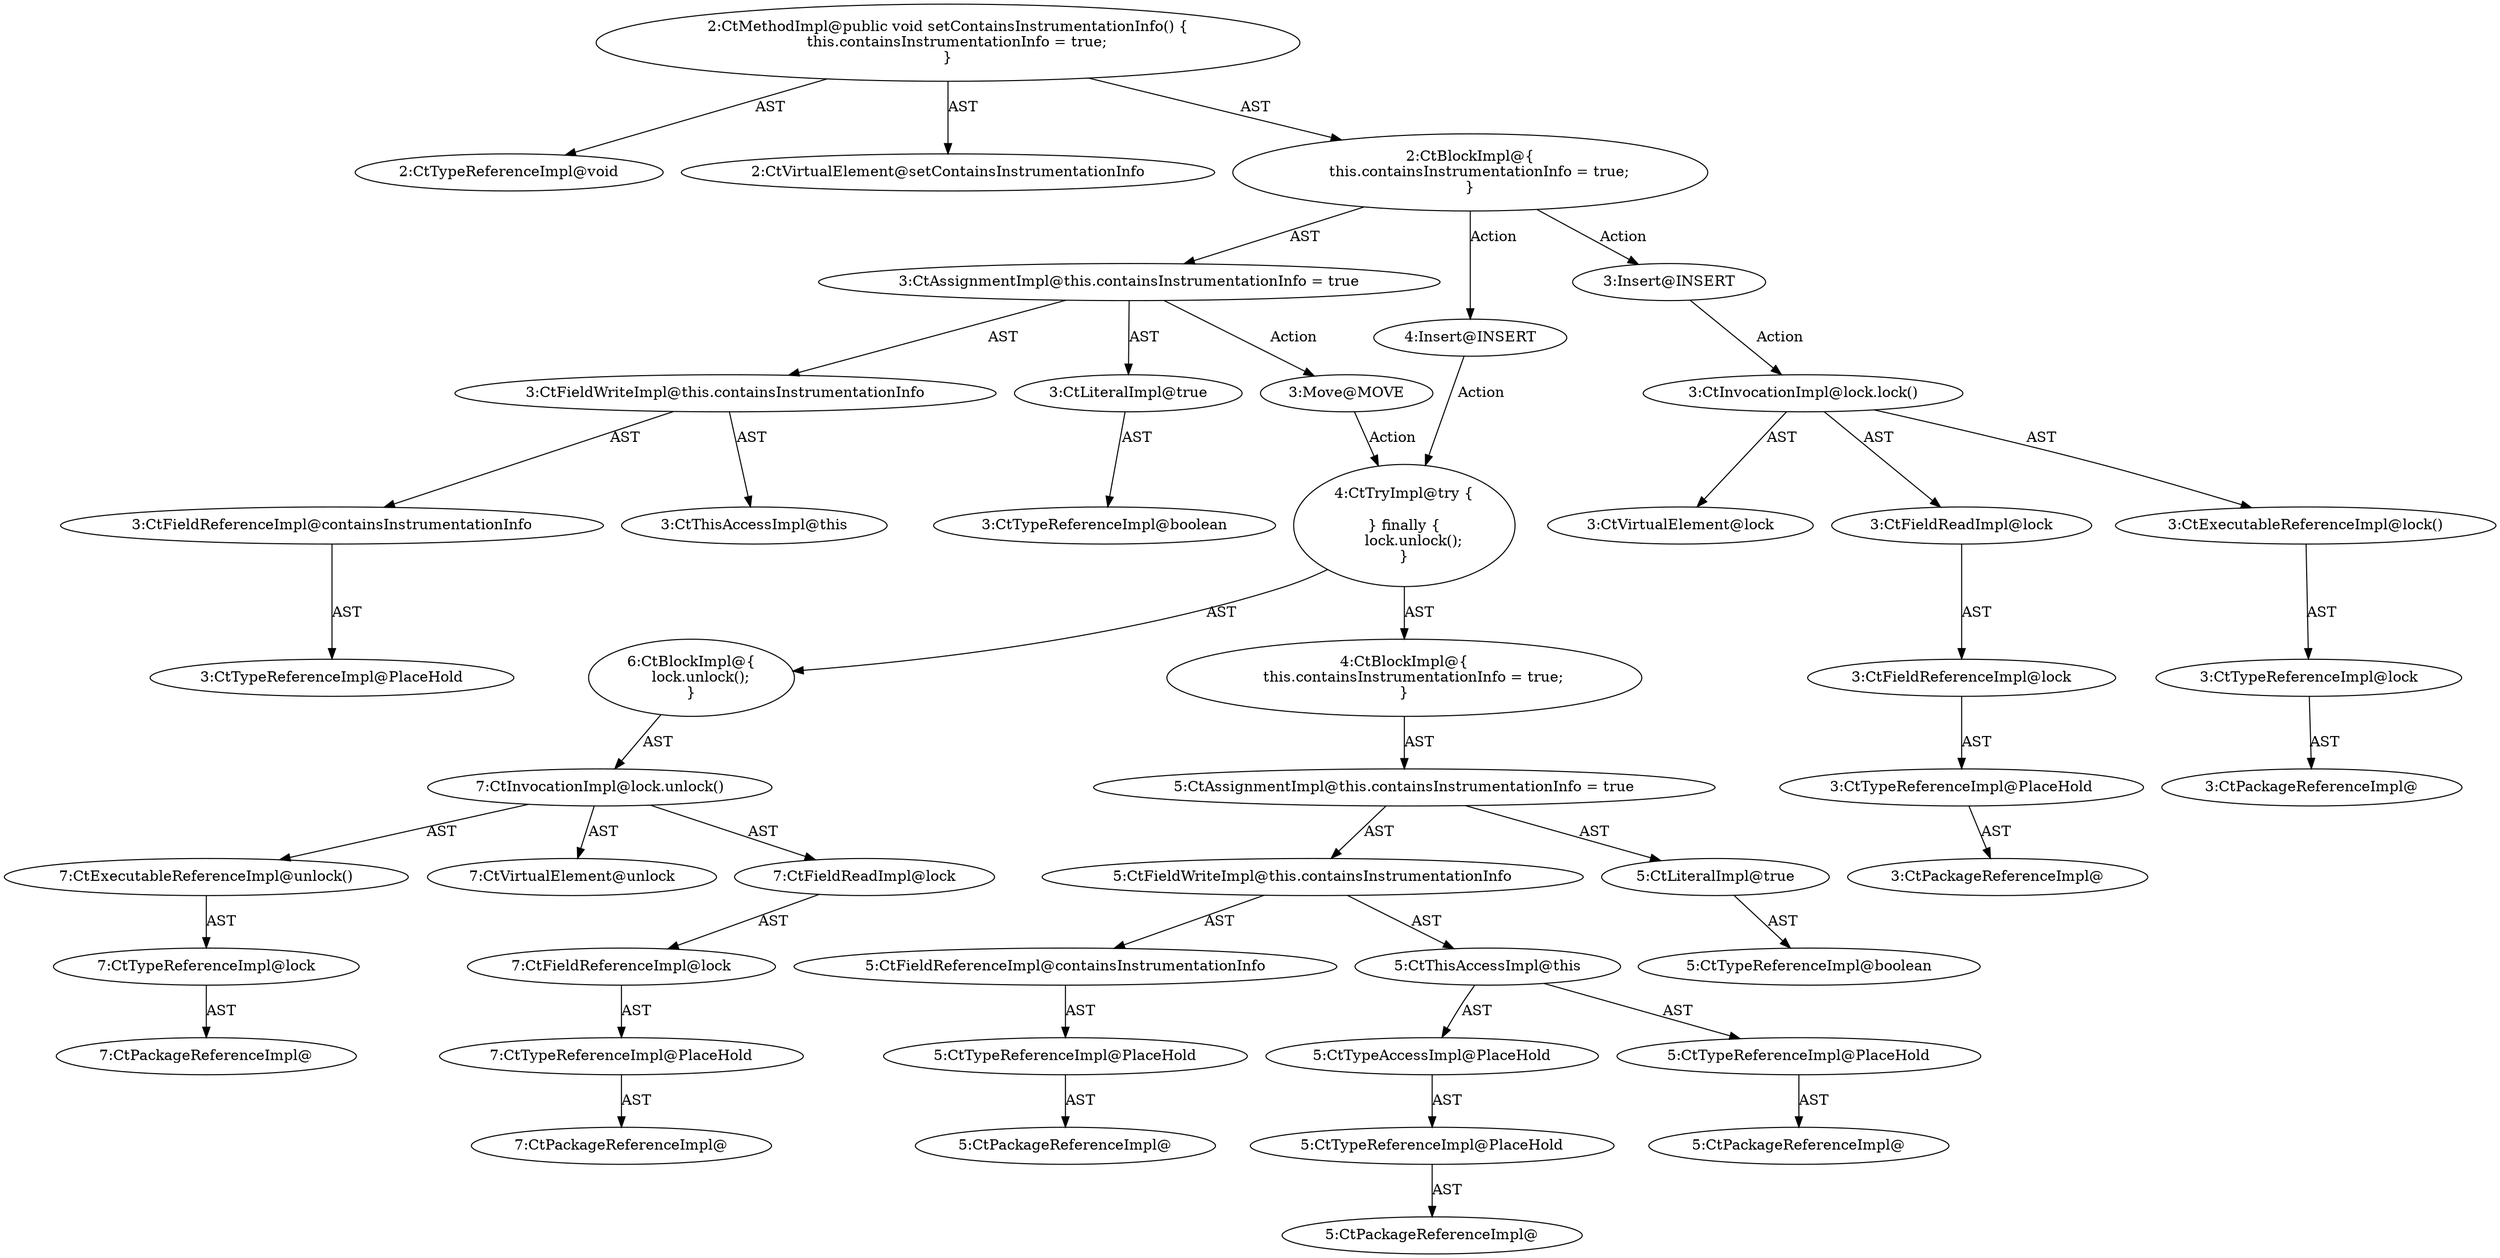 digraph "setContainsInstrumentationInfo#?" {
0 [label="2:CtTypeReferenceImpl@void" shape=ellipse]
1 [label="2:CtVirtualElement@setContainsInstrumentationInfo" shape=ellipse]
2 [label="3:CtFieldReferenceImpl@containsInstrumentationInfo" shape=ellipse]
3 [label="3:CtTypeReferenceImpl@PlaceHold" shape=ellipse]
4 [label="3:CtFieldWriteImpl@this.containsInstrumentationInfo" shape=ellipse]
5 [label="3:CtThisAccessImpl@this" shape=ellipse]
6 [label="3:CtLiteralImpl@true" shape=ellipse]
7 [label="3:CtTypeReferenceImpl@boolean" shape=ellipse]
8 [label="3:CtAssignmentImpl@this.containsInstrumentationInfo = true" shape=ellipse]
9 [label="2:CtBlockImpl@\{
    this.containsInstrumentationInfo = true;
\}" shape=ellipse]
10 [label="2:CtMethodImpl@public void setContainsInstrumentationInfo() \{
    this.containsInstrumentationInfo = true;
\}" shape=ellipse]
11 [label="3:Insert@INSERT" shape=ellipse]
12 [label="3:CtPackageReferenceImpl@" shape=ellipse]
13 [label="3:CtTypeReferenceImpl@PlaceHold" shape=ellipse]
14 [label="3:CtFieldReferenceImpl@lock" shape=ellipse]
15 [label="3:CtFieldReadImpl@lock" shape=ellipse]
16 [label="3:CtPackageReferenceImpl@" shape=ellipse]
17 [label="3:CtTypeReferenceImpl@lock" shape=ellipse]
18 [label="3:CtExecutableReferenceImpl@lock()" shape=ellipse]
19 [label="3:CtInvocationImpl@lock.lock()" shape=ellipse]
20 [label="3:CtVirtualElement@lock" shape=ellipse]
21 [label="4:Insert@INSERT" shape=ellipse]
22 [label="5:CtPackageReferenceImpl@" shape=ellipse]
23 [label="5:CtTypeReferenceImpl@PlaceHold" shape=ellipse]
24 [label="5:CtPackageReferenceImpl@" shape=ellipse]
25 [label="5:CtTypeReferenceImpl@PlaceHold" shape=ellipse]
26 [label="5:CtTypeAccessImpl@PlaceHold" shape=ellipse]
27 [label="5:CtThisAccessImpl@this" shape=ellipse]
28 [label="5:CtPackageReferenceImpl@" shape=ellipse]
29 [label="5:CtTypeReferenceImpl@PlaceHold" shape=ellipse]
30 [label="5:CtFieldReferenceImpl@containsInstrumentationInfo" shape=ellipse]
31 [label="5:CtFieldWriteImpl@this.containsInstrumentationInfo" shape=ellipse]
32 [label="5:CtTypeReferenceImpl@boolean" shape=ellipse]
33 [label="5:CtLiteralImpl@true" shape=ellipse]
34 [label="5:CtAssignmentImpl@this.containsInstrumentationInfo = true" shape=ellipse]
35 [label="4:CtBlockImpl@\{
    this.containsInstrumentationInfo = true;
\}" shape=ellipse]
36 [label="7:CtPackageReferenceImpl@" shape=ellipse]
37 [label="7:CtTypeReferenceImpl@PlaceHold" shape=ellipse]
38 [label="7:CtFieldReferenceImpl@lock" shape=ellipse]
39 [label="7:CtFieldReadImpl@lock" shape=ellipse]
40 [label="7:CtPackageReferenceImpl@" shape=ellipse]
41 [label="7:CtTypeReferenceImpl@lock" shape=ellipse]
42 [label="7:CtExecutableReferenceImpl@unlock()" shape=ellipse]
43 [label="7:CtInvocationImpl@lock.unlock()" shape=ellipse]
44 [label="7:CtVirtualElement@unlock" shape=ellipse]
45 [label="6:CtBlockImpl@\{
    lock.unlock();
\}" shape=ellipse]
46 [label="4:CtTryImpl@try \{

\} finally \{
    lock.unlock();
\}" shape=ellipse]
47 [label="3:Move@MOVE" shape=ellipse]
2 -> 3 [label="AST"];
4 -> 5 [label="AST"];
4 -> 2 [label="AST"];
6 -> 7 [label="AST"];
8 -> 4 [label="AST"];
8 -> 6 [label="AST"];
8 -> 47 [label="Action"];
9 -> 8 [label="AST"];
9 -> 11 [label="Action"];
9 -> 21 [label="Action"];
10 -> 1 [label="AST"];
10 -> 0 [label="AST"];
10 -> 9 [label="AST"];
11 -> 19 [label="Action"];
13 -> 12 [label="AST"];
14 -> 13 [label="AST"];
15 -> 14 [label="AST"];
17 -> 16 [label="AST"];
18 -> 17 [label="AST"];
19 -> 20 [label="AST"];
19 -> 15 [label="AST"];
19 -> 18 [label="AST"];
21 -> 46 [label="Action"];
23 -> 22 [label="AST"];
25 -> 24 [label="AST"];
26 -> 25 [label="AST"];
27 -> 23 [label="AST"];
27 -> 26 [label="AST"];
29 -> 28 [label="AST"];
30 -> 29 [label="AST"];
31 -> 27 [label="AST"];
31 -> 30 [label="AST"];
33 -> 32 [label="AST"];
34 -> 31 [label="AST"];
34 -> 33 [label="AST"];
35 -> 34 [label="AST"];
37 -> 36 [label="AST"];
38 -> 37 [label="AST"];
39 -> 38 [label="AST"];
41 -> 40 [label="AST"];
42 -> 41 [label="AST"];
43 -> 44 [label="AST"];
43 -> 39 [label="AST"];
43 -> 42 [label="AST"];
45 -> 43 [label="AST"];
46 -> 35 [label="AST"];
46 -> 45 [label="AST"];
47 -> 46 [label="Action"];
}